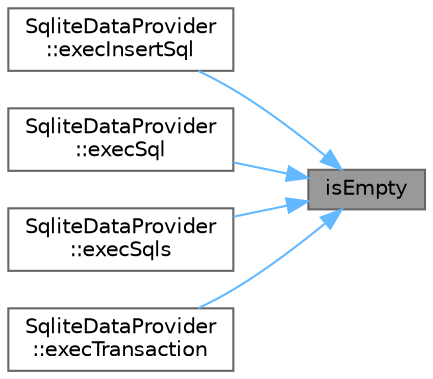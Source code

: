 digraph "isEmpty"
{
 // LATEX_PDF_SIZE
  bgcolor="transparent";
  edge [fontname=Helvetica,fontsize=10,labelfontname=Helvetica,labelfontsize=10];
  node [fontname=Helvetica,fontsize=10,shape=box,height=0.2,width=0.4];
  rankdir="RL";
  Node1 [id="Node000001",label="isEmpty",height=0.2,width=0.4,color="gray40", fillcolor="grey60", style="filled", fontcolor="black",tooltip="检查记录是否为空"];
  Node1 -> Node2 [id="edge1_Node000001_Node000002",dir="back",color="steelblue1",style="solid",tooltip=" "];
  Node2 [id="Node000002",label="SqliteDataProvider\l::execInsertSql",height=0.2,width=0.4,color="grey40", fillcolor="white", style="filled",URL="$class_sqlite_data_provider.html#a102af10cf2fd7c80c746e0375908cfeb",tooltip="SqliteDataProvider::execInsertSql 执行sql的insert语句"];
  Node1 -> Node3 [id="edge2_Node000001_Node000003",dir="back",color="steelblue1",style="solid",tooltip=" "];
  Node3 [id="Node000003",label="SqliteDataProvider\l::execSql",height=0.2,width=0.4,color="grey40", fillcolor="white", style="filled",URL="$class_sqlite_data_provider.html#a323ab4214f61bc5495305c1dba9b4206",tooltip="执行SQL语句"];
  Node1 -> Node4 [id="edge3_Node000001_Node000004",dir="back",color="steelblue1",style="solid",tooltip=" "];
  Node4 [id="Node000004",label="SqliteDataProvider\l::execSqls",height=0.2,width=0.4,color="grey40", fillcolor="white", style="filled",URL="$class_sqlite_data_provider.html#a516e61593f0a15f321f498a6cc7a507a",tooltip="SqliteDataProvider::execSqls 执行多条语句"];
  Node1 -> Node5 [id="edge4_Node000001_Node000005",dir="back",color="steelblue1",style="solid",tooltip=" "];
  Node5 [id="Node000005",label="SqliteDataProvider\l::execTransaction",height=0.2,width=0.4,color="grey40", fillcolor="white", style="filled",URL="$class_sqlite_data_provider.html#a2742764c099329da23a3d8c8d2794cc0",tooltip="execTransaction 执行事务"];
}
